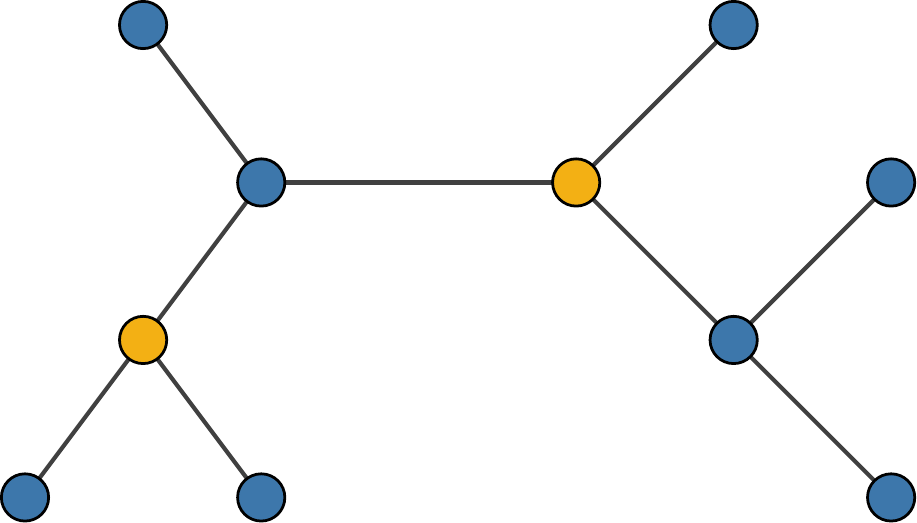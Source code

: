 \documentclass{standalone}
\usepackage{tikz}
\usepackage{tikz-network}

\begin{document}
\begin{tikzpicture}
	\Vertex[RGB,color={61,119,171},x=-7,y=0]{R1}
	\Vertex[RGB,color={61,119,171},x=-5.5,y=6]{R2}

	\Vertex[RGB,color={61,119,171},x=-4,y=0]{R3}
	\Vertex[RGB,color={61,119,171},x=-4,y=4]{R4}

	\Vertex[RGB,color={61,119,171},x=2,y=2]{R5}
    \Vertex[RGB,color={61,119,171},x=2,y=6]{R6}

    \Vertex[RGB,color={61,119,171},x=4,y=0]{R7}
	\Vertex[RGB,color={61,119,171},x=4,y=4]{R8}

    \Vertex[RGB,color={243,176,20},x=-5.5,y=2]{S1}
	\Vertex[RGB,color={243,176,20},x=0,y=4]{S2}


    \Edge[](R1)(S1)
    \Edge[](R3)(S1)
    \Edge[](R4)(S1)
    \Edge[](R2)(R4)

    \Edge[](R4)(S2)
    \Edge[](S2)(R5)
    \Edge[](S2)(R6)

    \Edge[](R5)(R7)
    \Edge[](R5)(R8)

\end{tikzpicture}
\end{document}
